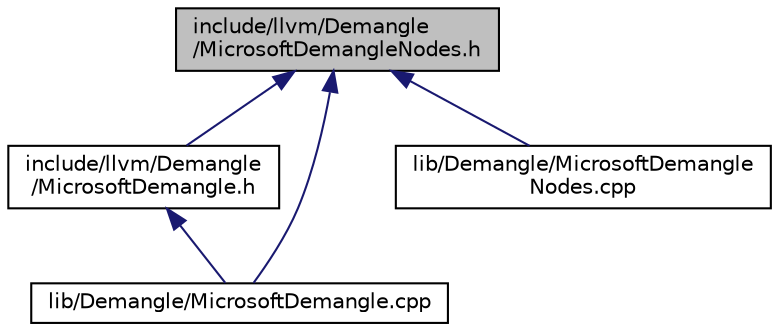 digraph "include/llvm/Demangle/MicrosoftDemangleNodes.h"
{
 // LATEX_PDF_SIZE
  bgcolor="transparent";
  edge [fontname="Helvetica",fontsize="10",labelfontname="Helvetica",labelfontsize="10"];
  node [fontname="Helvetica",fontsize="10",shape="box"];
  Node1 [label="include/llvm/Demangle\l/MicrosoftDemangleNodes.h",height=0.2,width=0.4,color="black", fillcolor="grey75", style="filled", fontcolor="black",tooltip=" "];
  Node1 -> Node2 [dir="back",color="midnightblue",fontsize="10",style="solid",fontname="Helvetica"];
  Node2 [label="include/llvm/Demangle\l/MicrosoftDemangle.h",height=0.2,width=0.4,color="black",URL="$MicrosoftDemangle_8h.html",tooltip=" "];
  Node2 -> Node3 [dir="back",color="midnightblue",fontsize="10",style="solid",fontname="Helvetica"];
  Node3 [label="lib/Demangle/MicrosoftDemangle.cpp",height=0.2,width=0.4,color="black",URL="$MicrosoftDemangle_8cpp.html",tooltip=" "];
  Node1 -> Node3 [dir="back",color="midnightblue",fontsize="10",style="solid",fontname="Helvetica"];
  Node1 -> Node4 [dir="back",color="midnightblue",fontsize="10",style="solid",fontname="Helvetica"];
  Node4 [label="lib/Demangle/MicrosoftDemangle\lNodes.cpp",height=0.2,width=0.4,color="black",URL="$MicrosoftDemangleNodes_8cpp.html",tooltip=" "];
}
